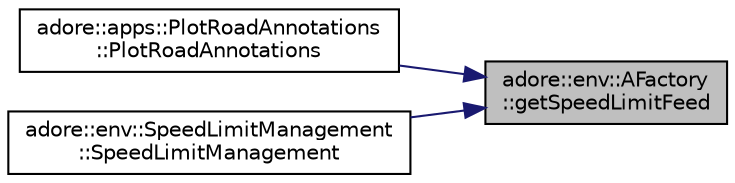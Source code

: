 digraph "adore::env::AFactory::getSpeedLimitFeed"
{
 // LATEX_PDF_SIZE
  edge [fontname="Helvetica",fontsize="10",labelfontname="Helvetica",labelfontsize="10"];
  node [fontname="Helvetica",fontsize="10",shape=record];
  rankdir="RL";
  Node1 [label="adore::env::AFactory\l::getSpeedLimitFeed",height=0.2,width=0.4,color="black", fillcolor="grey75", style="filled", fontcolor="black",tooltip=" "];
  Node1 -> Node2 [dir="back",color="midnightblue",fontsize="10",style="solid",fontname="Helvetica"];
  Node2 [label="adore::apps::PlotRoadAnnotations\l::PlotRoadAnnotations",height=0.2,width=0.4,color="black", fillcolor="white", style="filled",URL="$classadore_1_1apps_1_1PlotRoadAnnotations.html#a4257b848c7e7ebf69d21a4804b867ff3",tooltip=" "];
  Node1 -> Node3 [dir="back",color="midnightblue",fontsize="10",style="solid",fontname="Helvetica"];
  Node3 [label="adore::env::SpeedLimitManagement\l::SpeedLimitManagement",height=0.2,width=0.4,color="black", fillcolor="white", style="filled",URL="$classadore_1_1env_1_1SpeedLimitManagement.html#a5f12789a62d3a116cf7d9d5b21a98a2b",tooltip=" "];
}
